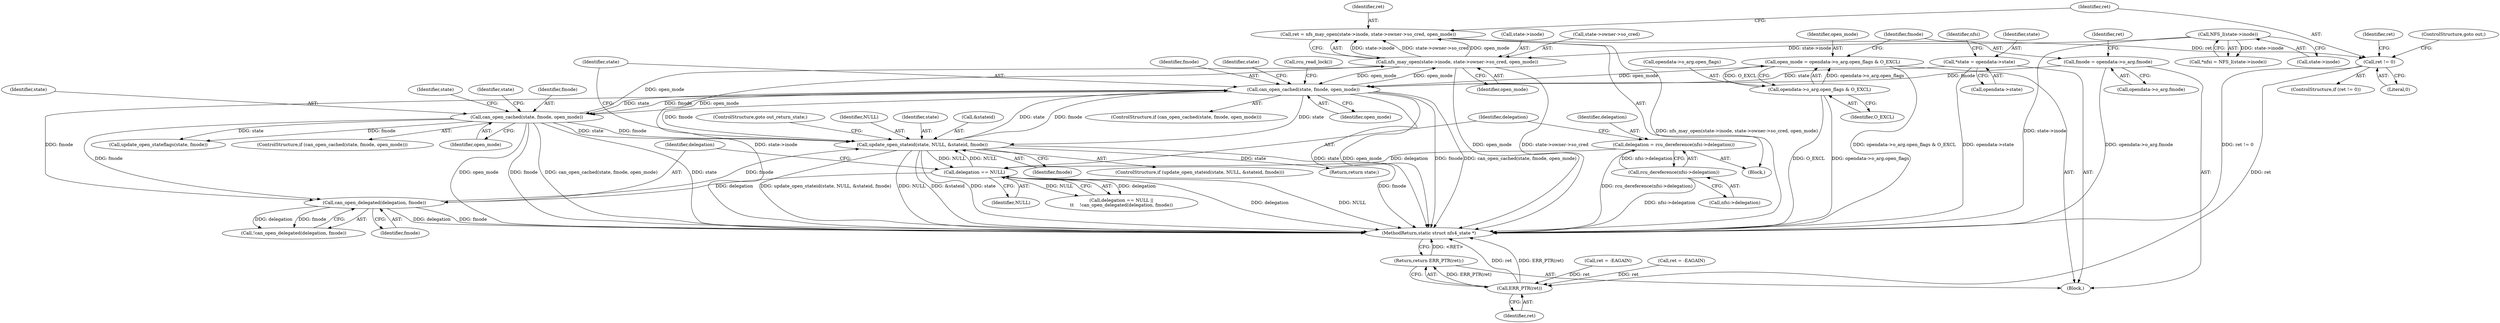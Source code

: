 digraph "0_linux_dc0b027dfadfcb8a5504f7d8052754bf8d501ab9_21@API" {
"1000215" [label="(Call,ret = nfs_may_open(state->inode, state->owner->so_cred, open_mode))"];
"1000217" [label="(Call,nfs_may_open(state->inode, state->owner->so_cred, open_mode))"];
"1000114" [label="(Call,NFS_I(state->inode))"];
"1000146" [label="(Call,can_open_cached(state, fmode, open_mode))"];
"1000106" [label="(Call,*state = opendata->state)"];
"1000237" [label="(Call,update_open_stateid(state, NULL, &stateid, fmode))"];
"1000159" [label="(Call,can_open_cached(state, fmode, open_mode))"];
"1000191" [label="(Call,delegation == NULL)"];
"1000183" [label="(Call,delegation = rcu_dereference(nfsi->delegation))"];
"1000185" [label="(Call,rcu_dereference(nfsi->delegation))"];
"1000195" [label="(Call,can_open_delegated(delegation, fmode))"];
"1000130" [label="(Call,fmode = opendata->o_arg.fmode)"];
"1000120" [label="(Call,open_mode = opendata->o_arg.open_flags & O_EXCL)"];
"1000122" [label="(Call,opendata->o_arg.open_flags & O_EXCL)"];
"1000228" [label="(Call,ret != 0)"];
"1000246" [label="(Call,ERR_PTR(ret))"];
"1000245" [label="(Return,return ERR_PTR(ret);)"];
"1000128" [label="(Identifier,O_EXCL)"];
"1000218" [label="(Call,state->inode)"];
"1000146" [label="(Call,can_open_cached(state, fmode, open_mode))"];
"1000232" [label="(Call,ret = -EAGAIN)"];
"1000230" [label="(Literal,0)"];
"1000161" [label="(Identifier,fmode)"];
"1000226" [label="(Identifier,open_mode)"];
"1000194" [label="(Call,!can_open_delegated(delegation, fmode))"];
"1000227" [label="(ControlStructure,if (ret != 0))"];
"1000112" [label="(Call,*nfsi = NFS_I(state->inode))"];
"1000217" [label="(Call,nfs_may_open(state->inode, state->owner->so_cred, open_mode))"];
"1000139" [label="(Call,ret = -EAGAIN)"];
"1000115" [label="(Call,state->inode)"];
"1000193" [label="(Identifier,NULL)"];
"1000186" [label="(Call,nfsi->delegation)"];
"1000114" [label="(Call,NFS_I(state->inode))"];
"1000256" [label="(MethodReturn,static struct nfs4_state *)"];
"1000245" [label="(Return,return ERR_PTR(ret);)"];
"1000243" [label="(ControlStructure,goto out_return_state;)"];
"1000196" [label="(Identifier,delegation)"];
"1000155" [label="(Identifier,state)"];
"1000104" [label="(Block,)"];
"1000113" [label="(Identifier,nfsi)"];
"1000237" [label="(Call,update_open_stateid(state, NULL, &stateid, fmode))"];
"1000145" [label="(ControlStructure,if (can_open_cached(state, fmode, open_mode)))"];
"1000233" [label="(Identifier,ret)"];
"1000121" [label="(Identifier,open_mode)"];
"1000149" [label="(Identifier,open_mode)"];
"1000123" [label="(Call,opendata->o_arg.open_flags)"];
"1000184" [label="(Identifier,delegation)"];
"1000122" [label="(Call,opendata->o_arg.open_flags & O_EXCL)"];
"1000246" [label="(Call,ERR_PTR(ret))"];
"1000182" [label="(Call,rcu_read_lock())"];
"1000120" [label="(Call,open_mode = opendata->o_arg.open_flags & O_EXCL)"];
"1000228" [label="(Call,ret != 0)"];
"1000162" [label="(Identifier,open_mode)"];
"1000131" [label="(Identifier,fmode)"];
"1000190" [label="(Call,delegation == NULL ||\n\t\t    !can_open_delegated(delegation, fmode))"];
"1000148" [label="(Identifier,fmode)"];
"1000160" [label="(Identifier,state)"];
"1000197" [label="(Identifier,fmode)"];
"1000130" [label="(Call,fmode = opendata->o_arg.fmode)"];
"1000164" [label="(Call,update_open_stateflags(state, fmode))"];
"1000240" [label="(Call,&stateid)"];
"1000231" [label="(ControlStructure,goto out;)"];
"1000147" [label="(Identifier,state)"];
"1000242" [label="(Identifier,fmode)"];
"1000221" [label="(Call,state->owner->so_cred)"];
"1000195" [label="(Call,can_open_delegated(delegation, fmode))"];
"1000158" [label="(ControlStructure,if (can_open_cached(state, fmode, open_mode)))"];
"1000229" [label="(Identifier,ret)"];
"1000215" [label="(Call,ret = nfs_may_open(state->inode, state->owner->so_cred, open_mode))"];
"1000107" [label="(Identifier,state)"];
"1000132" [label="(Call,opendata->o_arg.fmode)"];
"1000247" [label="(Identifier,ret)"];
"1000140" [label="(Identifier,ret)"];
"1000106" [label="(Call,*state = opendata->state)"];
"1000236" [label="(ControlStructure,if (update_open_stateid(state, NULL, &stateid, fmode)))"];
"1000192" [label="(Identifier,delegation)"];
"1000239" [label="(Identifier,NULL)"];
"1000165" [label="(Identifier,state)"];
"1000159" [label="(Call,can_open_cached(state, fmode, open_mode))"];
"1000216" [label="(Identifier,ret)"];
"1000108" [label="(Call,opendata->state)"];
"1000179" [label="(Identifier,state)"];
"1000183" [label="(Call,delegation = rcu_dereference(nfsi->delegation))"];
"1000185" [label="(Call,rcu_dereference(nfsi->delegation))"];
"1000254" [label="(Return,return state;)"];
"1000238" [label="(Identifier,state)"];
"1000191" [label="(Call,delegation == NULL)"];
"1000144" [label="(Block,)"];
"1000215" -> "1000144"  [label="AST: "];
"1000215" -> "1000217"  [label="CFG: "];
"1000216" -> "1000215"  [label="AST: "];
"1000217" -> "1000215"  [label="AST: "];
"1000229" -> "1000215"  [label="CFG: "];
"1000215" -> "1000256"  [label="DDG: nfs_may_open(state->inode, state->owner->so_cred, open_mode)"];
"1000217" -> "1000215"  [label="DDG: state->inode"];
"1000217" -> "1000215"  [label="DDG: state->owner->so_cred"];
"1000217" -> "1000215"  [label="DDG: open_mode"];
"1000215" -> "1000228"  [label="DDG: ret"];
"1000217" -> "1000226"  [label="CFG: "];
"1000218" -> "1000217"  [label="AST: "];
"1000221" -> "1000217"  [label="AST: "];
"1000226" -> "1000217"  [label="AST: "];
"1000217" -> "1000256"  [label="DDG: open_mode"];
"1000217" -> "1000256"  [label="DDG: state->owner->so_cred"];
"1000217" -> "1000256"  [label="DDG: state->inode"];
"1000217" -> "1000146"  [label="DDG: open_mode"];
"1000114" -> "1000217"  [label="DDG: state->inode"];
"1000146" -> "1000217"  [label="DDG: open_mode"];
"1000159" -> "1000217"  [label="DDG: open_mode"];
"1000114" -> "1000112"  [label="AST: "];
"1000114" -> "1000115"  [label="CFG: "];
"1000115" -> "1000114"  [label="AST: "];
"1000112" -> "1000114"  [label="CFG: "];
"1000114" -> "1000256"  [label="DDG: state->inode"];
"1000114" -> "1000112"  [label="DDG: state->inode"];
"1000146" -> "1000145"  [label="AST: "];
"1000146" -> "1000149"  [label="CFG: "];
"1000147" -> "1000146"  [label="AST: "];
"1000148" -> "1000146"  [label="AST: "];
"1000149" -> "1000146"  [label="AST: "];
"1000155" -> "1000146"  [label="CFG: "];
"1000182" -> "1000146"  [label="CFG: "];
"1000146" -> "1000256"  [label="DDG: open_mode"];
"1000146" -> "1000256"  [label="DDG: fmode"];
"1000146" -> "1000256"  [label="DDG: can_open_cached(state, fmode, open_mode)"];
"1000146" -> "1000256"  [label="DDG: state"];
"1000106" -> "1000146"  [label="DDG: state"];
"1000237" -> "1000146"  [label="DDG: state"];
"1000237" -> "1000146"  [label="DDG: fmode"];
"1000130" -> "1000146"  [label="DDG: fmode"];
"1000120" -> "1000146"  [label="DDG: open_mode"];
"1000146" -> "1000159"  [label="DDG: state"];
"1000146" -> "1000159"  [label="DDG: fmode"];
"1000146" -> "1000159"  [label="DDG: open_mode"];
"1000146" -> "1000195"  [label="DDG: fmode"];
"1000146" -> "1000237"  [label="DDG: state"];
"1000146" -> "1000237"  [label="DDG: fmode"];
"1000106" -> "1000104"  [label="AST: "];
"1000106" -> "1000108"  [label="CFG: "];
"1000107" -> "1000106"  [label="AST: "];
"1000108" -> "1000106"  [label="AST: "];
"1000113" -> "1000106"  [label="CFG: "];
"1000106" -> "1000256"  [label="DDG: opendata->state"];
"1000237" -> "1000236"  [label="AST: "];
"1000237" -> "1000242"  [label="CFG: "];
"1000238" -> "1000237"  [label="AST: "];
"1000239" -> "1000237"  [label="AST: "];
"1000240" -> "1000237"  [label="AST: "];
"1000242" -> "1000237"  [label="AST: "];
"1000147" -> "1000237"  [label="CFG: "];
"1000243" -> "1000237"  [label="CFG: "];
"1000237" -> "1000256"  [label="DDG: update_open_stateid(state, NULL, &stateid, fmode)"];
"1000237" -> "1000256"  [label="DDG: NULL"];
"1000237" -> "1000256"  [label="DDG: &stateid"];
"1000237" -> "1000256"  [label="DDG: state"];
"1000237" -> "1000256"  [label="DDG: fmode"];
"1000237" -> "1000191"  [label="DDG: NULL"];
"1000159" -> "1000237"  [label="DDG: state"];
"1000159" -> "1000237"  [label="DDG: fmode"];
"1000191" -> "1000237"  [label="DDG: NULL"];
"1000195" -> "1000237"  [label="DDG: fmode"];
"1000237" -> "1000254"  [label="DDG: state"];
"1000159" -> "1000158"  [label="AST: "];
"1000159" -> "1000162"  [label="CFG: "];
"1000160" -> "1000159"  [label="AST: "];
"1000161" -> "1000159"  [label="AST: "];
"1000162" -> "1000159"  [label="AST: "];
"1000165" -> "1000159"  [label="CFG: "];
"1000179" -> "1000159"  [label="CFG: "];
"1000159" -> "1000256"  [label="DDG: can_open_cached(state, fmode, open_mode)"];
"1000159" -> "1000256"  [label="DDG: state"];
"1000159" -> "1000256"  [label="DDG: open_mode"];
"1000159" -> "1000256"  [label="DDG: fmode"];
"1000159" -> "1000164"  [label="DDG: state"];
"1000159" -> "1000164"  [label="DDG: fmode"];
"1000159" -> "1000195"  [label="DDG: fmode"];
"1000191" -> "1000190"  [label="AST: "];
"1000191" -> "1000193"  [label="CFG: "];
"1000192" -> "1000191"  [label="AST: "];
"1000193" -> "1000191"  [label="AST: "];
"1000196" -> "1000191"  [label="CFG: "];
"1000190" -> "1000191"  [label="CFG: "];
"1000191" -> "1000256"  [label="DDG: NULL"];
"1000191" -> "1000256"  [label="DDG: delegation"];
"1000191" -> "1000190"  [label="DDG: delegation"];
"1000191" -> "1000190"  [label="DDG: NULL"];
"1000183" -> "1000191"  [label="DDG: delegation"];
"1000191" -> "1000195"  [label="DDG: delegation"];
"1000183" -> "1000144"  [label="AST: "];
"1000183" -> "1000185"  [label="CFG: "];
"1000184" -> "1000183"  [label="AST: "];
"1000185" -> "1000183"  [label="AST: "];
"1000192" -> "1000183"  [label="CFG: "];
"1000183" -> "1000256"  [label="DDG: rcu_dereference(nfsi->delegation)"];
"1000185" -> "1000183"  [label="DDG: nfsi->delegation"];
"1000185" -> "1000186"  [label="CFG: "];
"1000186" -> "1000185"  [label="AST: "];
"1000185" -> "1000256"  [label="DDG: nfsi->delegation"];
"1000195" -> "1000194"  [label="AST: "];
"1000195" -> "1000197"  [label="CFG: "];
"1000196" -> "1000195"  [label="AST: "];
"1000197" -> "1000195"  [label="AST: "];
"1000194" -> "1000195"  [label="CFG: "];
"1000195" -> "1000256"  [label="DDG: fmode"];
"1000195" -> "1000256"  [label="DDG: delegation"];
"1000195" -> "1000194"  [label="DDG: delegation"];
"1000195" -> "1000194"  [label="DDG: fmode"];
"1000130" -> "1000104"  [label="AST: "];
"1000130" -> "1000132"  [label="CFG: "];
"1000131" -> "1000130"  [label="AST: "];
"1000132" -> "1000130"  [label="AST: "];
"1000140" -> "1000130"  [label="CFG: "];
"1000130" -> "1000256"  [label="DDG: opendata->o_arg.fmode"];
"1000120" -> "1000104"  [label="AST: "];
"1000120" -> "1000122"  [label="CFG: "];
"1000121" -> "1000120"  [label="AST: "];
"1000122" -> "1000120"  [label="AST: "];
"1000131" -> "1000120"  [label="CFG: "];
"1000120" -> "1000256"  [label="DDG: opendata->o_arg.open_flags & O_EXCL"];
"1000122" -> "1000120"  [label="DDG: opendata->o_arg.open_flags"];
"1000122" -> "1000120"  [label="DDG: O_EXCL"];
"1000122" -> "1000128"  [label="CFG: "];
"1000123" -> "1000122"  [label="AST: "];
"1000128" -> "1000122"  [label="AST: "];
"1000122" -> "1000256"  [label="DDG: opendata->o_arg.open_flags"];
"1000122" -> "1000256"  [label="DDG: O_EXCL"];
"1000228" -> "1000227"  [label="AST: "];
"1000228" -> "1000230"  [label="CFG: "];
"1000229" -> "1000228"  [label="AST: "];
"1000230" -> "1000228"  [label="AST: "];
"1000231" -> "1000228"  [label="CFG: "];
"1000233" -> "1000228"  [label="CFG: "];
"1000228" -> "1000256"  [label="DDG: ret != 0"];
"1000228" -> "1000246"  [label="DDG: ret"];
"1000246" -> "1000245"  [label="AST: "];
"1000246" -> "1000247"  [label="CFG: "];
"1000247" -> "1000246"  [label="AST: "];
"1000245" -> "1000246"  [label="CFG: "];
"1000246" -> "1000256"  [label="DDG: ERR_PTR(ret)"];
"1000246" -> "1000256"  [label="DDG: ret"];
"1000246" -> "1000245"  [label="DDG: ERR_PTR(ret)"];
"1000232" -> "1000246"  [label="DDG: ret"];
"1000139" -> "1000246"  [label="DDG: ret"];
"1000245" -> "1000104"  [label="AST: "];
"1000256" -> "1000245"  [label="CFG: "];
"1000245" -> "1000256"  [label="DDG: <RET>"];
}
